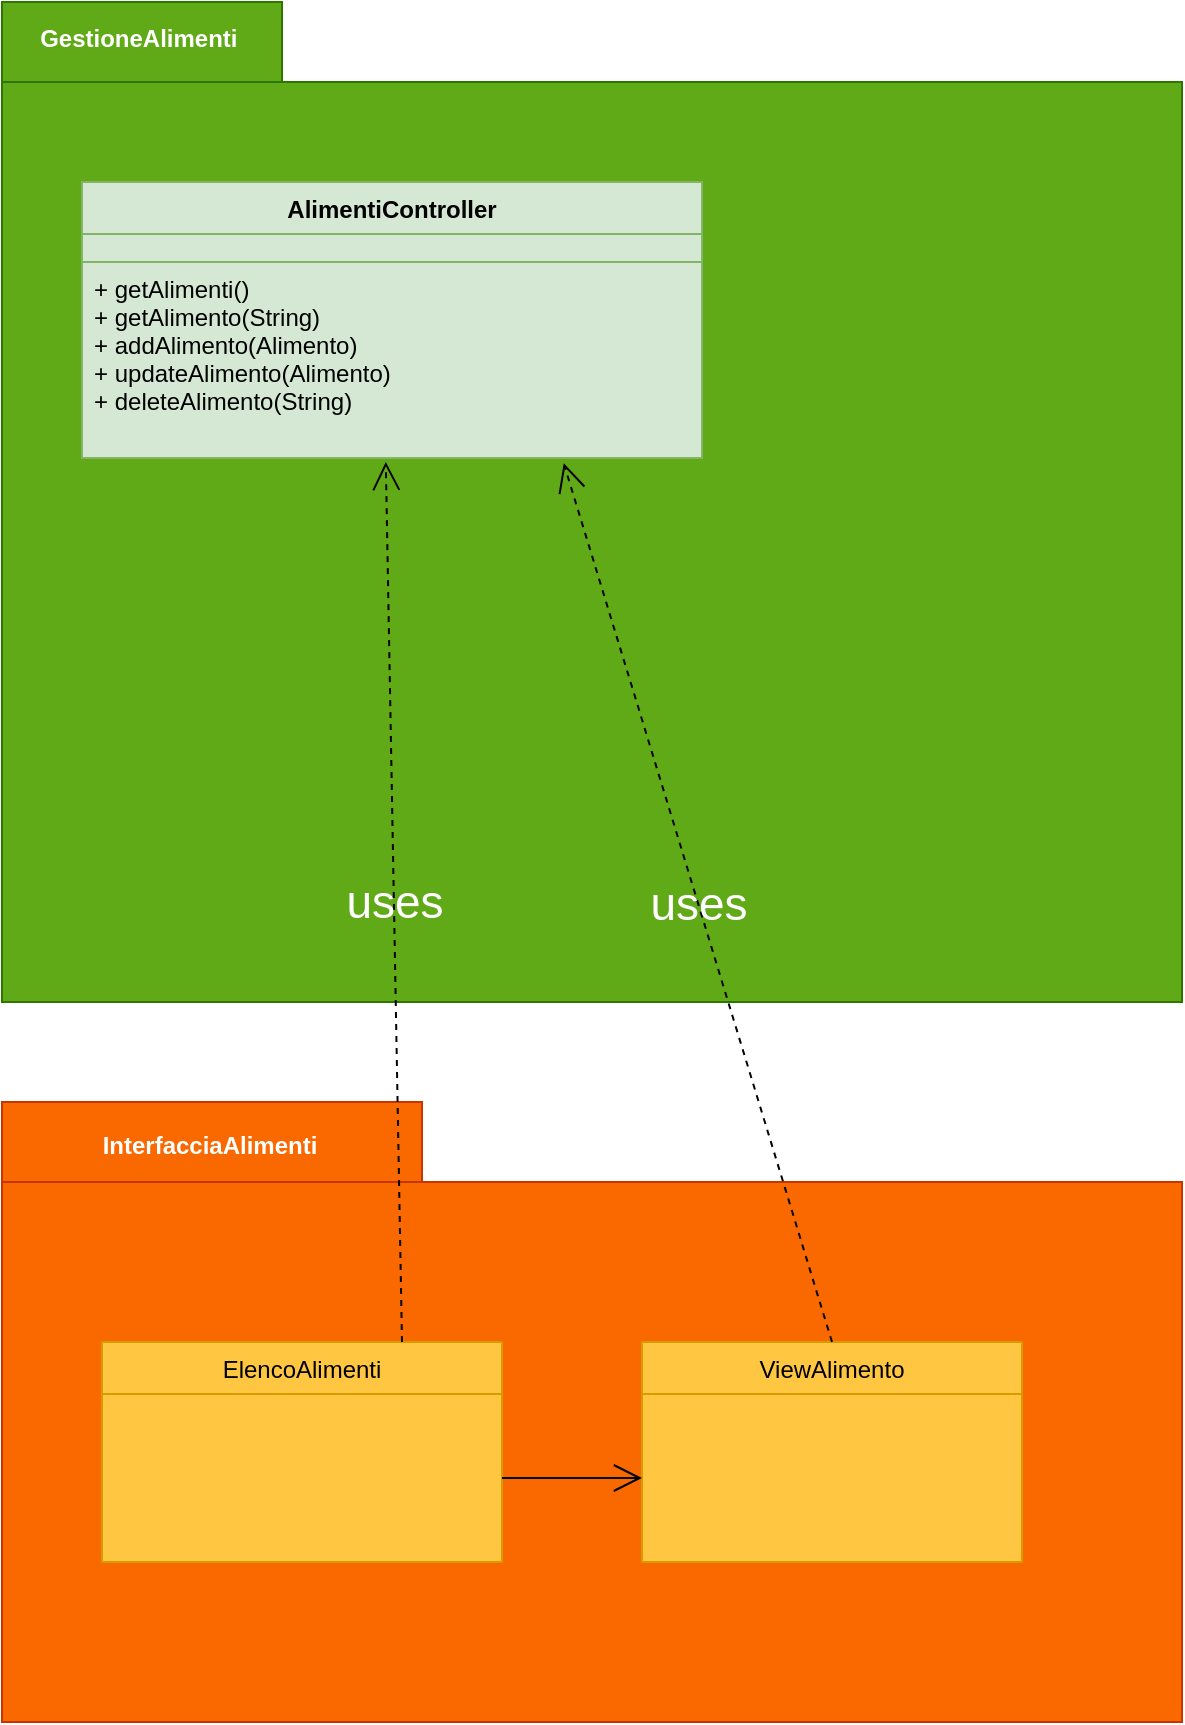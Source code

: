 <mxfile version="17.5.0" type="device"><diagram id="CF-CN9mxn05kVz-OpUtG" name="Page-1"><mxGraphModel dx="1185" dy="661" grid="1" gridSize="10" guides="1" tooltips="1" connect="1" arrows="1" fold="1" page="1" pageScale="1" pageWidth="827" pageHeight="1169" math="0" shadow="0"><root><mxCell id="0"/><mxCell id="1" parent="0"/><mxCell id="Cxv-zkQNOTREW5aY-114-4" value="" style="group" vertex="1" connectable="0" parent="1"><mxGeometry x="50" y="50" width="590" height="500" as="geometry"/></mxCell><mxCell id="Cxv-zkQNOTREW5aY-114-1" value="" style="shape=folder;fontStyle=1;spacingTop=10;tabWidth=140;tabHeight=40;tabPosition=left;html=1;fillColor=#60a917;strokeColor=#2D7600;fontColor=#ffffff;" vertex="1" parent="Cxv-zkQNOTREW5aY-114-4"><mxGeometry width="590" height="500" as="geometry"/></mxCell><mxCell id="Cxv-zkQNOTREW5aY-114-2" value="GestioneAlimenti" style="text;align=center;fontStyle=1;verticalAlign=middle;spacingLeft=3;spacingRight=3;rotatable=0;points=[[0,0.5],[1,0.5]];portConstraint=eastwest;fontColor=#FFFFFF;" vertex="1" parent="Cxv-zkQNOTREW5aY-114-4"><mxGeometry x="13.538" y="0.845" width="109.767" height="33.333" as="geometry"/></mxCell><mxCell id="Cxv-zkQNOTREW5aY-114-5" value="AlimentiController" style="swimlane;fontStyle=1;align=center;verticalAlign=top;childLayout=stackLayout;horizontal=1;startSize=26;horizontalStack=0;resizeParent=1;resizeParentMax=0;resizeLast=0;collapsible=1;marginBottom=0;fillColor=#d5e8d4;strokeColor=#82b366;" vertex="1" parent="Cxv-zkQNOTREW5aY-114-4"><mxGeometry x="40" y="90" width="310" height="138" as="geometry"/></mxCell><mxCell id="Cxv-zkQNOTREW5aY-114-6" value="" style="text;align=left;verticalAlign=top;spacingLeft=4;spacingRight=4;overflow=hidden;rotatable=0;points=[[0,0.5],[1,0.5]];portConstraint=eastwest;fillColor=#d5e8d4;strokeColor=#82b366;" vertex="1" parent="Cxv-zkQNOTREW5aY-114-5"><mxGeometry y="26" width="310" height="14" as="geometry"/></mxCell><mxCell id="Cxv-zkQNOTREW5aY-114-8" value="+ getAlimenti()&#xA;+ getAlimento(String)&#xA;+ addAlimento(Alimento)&#xA;+ updateAlimento(Alimento)&#xA;+ deleteAlimento(String)&#xA;&#xA;" style="text;strokeColor=#82b366;fillColor=#d5e8d4;align=left;verticalAlign=top;spacingLeft=4;spacingRight=4;overflow=hidden;rotatable=0;points=[[0,0.5],[1,0.5]];portConstraint=eastwest;" vertex="1" parent="Cxv-zkQNOTREW5aY-114-5"><mxGeometry y="40" width="310" height="98" as="geometry"/></mxCell><mxCell id="Cxv-zkQNOTREW5aY-114-9" value="" style="shape=folder;fontStyle=1;spacingTop=10;tabWidth=210;tabHeight=40;tabPosition=left;html=1;fontColor=#000000;fillColor=#fa6800;strokeColor=#C73500;" vertex="1" parent="1"><mxGeometry x="50" y="600" width="590" height="310" as="geometry"/></mxCell><mxCell id="Cxv-zkQNOTREW5aY-114-10" value="InterfacciaAlimenti" style="text;align=center;fontStyle=1;verticalAlign=middle;spacingLeft=3;spacingRight=3;strokeColor=none;rotatable=0;points=[[0,0.5],[1,0.5]];portConstraint=eastwest;fontColor=#FFFFFF;" vertex="1" parent="1"><mxGeometry x="114" y="608" width="80" height="26" as="geometry"/></mxCell><mxCell id="Cxv-zkQNOTREW5aY-114-11" value="ViewAlimento" style="swimlane;fontStyle=0;childLayout=stackLayout;horizontal=1;startSize=26;fillColor=#FFC642;horizontalStack=0;resizeParent=1;resizeParentMax=0;resizeLast=0;collapsible=1;marginBottom=0;strokeColor=#d79b00;" vertex="1" parent="1"><mxGeometry x="370" y="720" width="190" height="110" as="geometry"/></mxCell><mxCell id="Cxv-zkQNOTREW5aY-114-12" value="" style="text;strokeColor=#d79b00;fillColor=#FFC642;align=left;verticalAlign=top;spacingLeft=4;spacingRight=4;overflow=hidden;rotatable=0;points=[[0,0.5],[1,0.5]];portConstraint=eastwest;" vertex="1" parent="Cxv-zkQNOTREW5aY-114-11"><mxGeometry y="26" width="190" height="84" as="geometry"/></mxCell><mxCell id="Cxv-zkQNOTREW5aY-114-15" value="ElencoAlimenti" style="swimlane;fontStyle=0;childLayout=stackLayout;horizontal=1;startSize=26;fillColor=#FFC642;horizontalStack=0;resizeParent=1;resizeParentMax=0;resizeLast=0;collapsible=1;marginBottom=0;strokeColor=#d79b00;" vertex="1" parent="1"><mxGeometry x="100" y="720" width="200" height="110" as="geometry"/></mxCell><mxCell id="Cxv-zkQNOTREW5aY-114-16" value="" style="text;strokeColor=#d79b00;fillColor=#FFC642;align=left;verticalAlign=top;spacingLeft=4;spacingRight=4;overflow=hidden;rotatable=0;points=[[0,0.5],[1,0.5]];portConstraint=eastwest;" vertex="1" parent="Cxv-zkQNOTREW5aY-114-15"><mxGeometry y="26" width="200" height="84" as="geometry"/></mxCell><mxCell id="Cxv-zkQNOTREW5aY-114-17" value="&lt;span style=&quot;font-size: 23px&quot;&gt;uses&lt;/span&gt;" style="endArrow=open;endSize=12;dashed=1;html=1;rounded=0;fontColor=#FFFFFF;exitX=0.75;exitY=0;exitDx=0;exitDy=0;entryX=0.49;entryY=1.02;entryDx=0;entryDy=0;entryPerimeter=0;labelBackgroundColor=none;spacing=7;fontSize=23;" edge="1" parent="1" source="Cxv-zkQNOTREW5aY-114-15" target="Cxv-zkQNOTREW5aY-114-8"><mxGeometry width="160" relative="1" as="geometry"><mxPoint x="330" y="930" as="sourcePoint"/><mxPoint x="490" y="930" as="targetPoint"/></mxGeometry></mxCell><mxCell id="Cxv-zkQNOTREW5aY-114-18" value="" style="endArrow=open;endFill=1;endSize=12;html=1;rounded=0;fontColor=#FFFFFF;exitX=1;exitY=0.5;exitDx=0;exitDy=0;entryX=0;entryY=0.5;entryDx=0;entryDy=0;" edge="1" parent="1" source="Cxv-zkQNOTREW5aY-114-16" target="Cxv-zkQNOTREW5aY-114-12"><mxGeometry width="160" relative="1" as="geometry"><mxPoint x="330" y="870" as="sourcePoint"/><mxPoint x="490" y="870" as="targetPoint"/></mxGeometry></mxCell><mxCell id="Cxv-zkQNOTREW5aY-114-19" value="&lt;span style=&quot;font-size: 23px&quot;&gt;uses&lt;/span&gt;" style="endArrow=open;endSize=12;dashed=1;html=1;rounded=0;fontColor=#FFFFFF;exitX=0.5;exitY=0;exitDx=0;exitDy=0;entryX=0.777;entryY=1.027;entryDx=0;entryDy=0;entryPerimeter=0;labelBackgroundColor=none;spacing=7;fontSize=23;" edge="1" parent="1" source="Cxv-zkQNOTREW5aY-114-11" target="Cxv-zkQNOTREW5aY-114-8"><mxGeometry width="160" relative="1" as="geometry"><mxPoint x="260" y="730" as="sourcePoint"/><mxPoint x="251.9" y="289.96" as="targetPoint"/></mxGeometry></mxCell></root></mxGraphModel></diagram></mxfile>